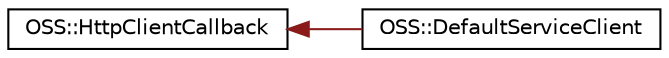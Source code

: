 digraph "类继承关系图"
{
  edge [fontname="Helvetica",fontsize="10",labelfontname="Helvetica",labelfontsize="10"];
  node [fontname="Helvetica",fontsize="10",shape=record];
  rankdir="LR";
  Node1 [label="OSS::HttpClientCallback",height=0.2,width=0.4,color="black", fillcolor="white", style="filled",URL="$class_o_s_s_1_1_http_client_callback.html"];
  Node1 -> Node2 [dir="back",color="firebrick4",fontsize="10",style="solid",fontname="Helvetica"];
  Node2 [label="OSS::DefaultServiceClient",height=0.2,width=0.4,color="black", fillcolor="white", style="filled",URL="$class_o_s_s_1_1_default_service_client.html"];
}
